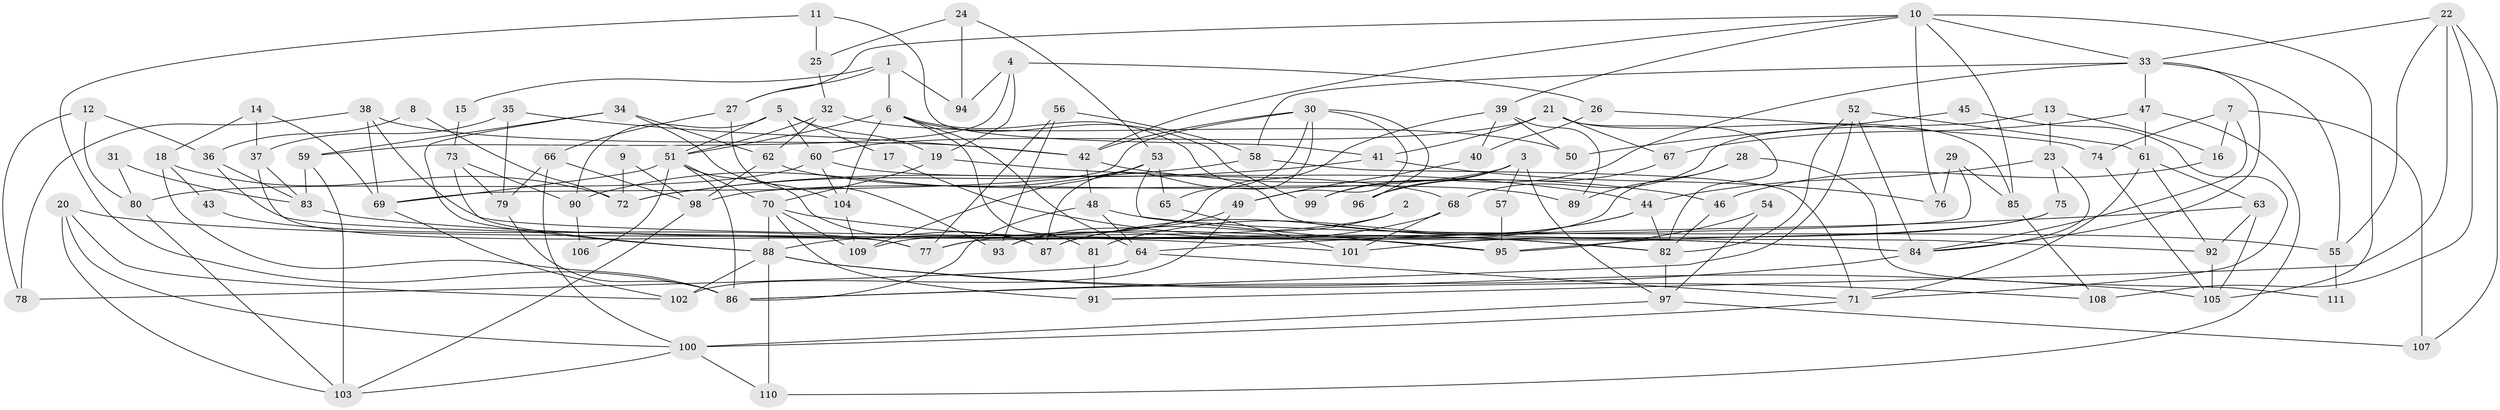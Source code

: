 // coarse degree distribution, {5: 0.08695652173913043, 10: 0.043478260869565216, 11: 0.06521739130434782, 7: 0.08695652173913043, 13: 0.043478260869565216, 6: 0.06521739130434782, 2: 0.10869565217391304, 8: 0.06521739130434782, 4: 0.17391304347826086, 3: 0.17391304347826086, 12: 0.021739130434782608, 9: 0.043478260869565216, 1: 0.021739130434782608}
// Generated by graph-tools (version 1.1) at 2025/51/03/04/25 22:51:13]
// undirected, 111 vertices, 222 edges
graph export_dot {
  node [color=gray90,style=filled];
  1;
  2;
  3;
  4;
  5;
  6;
  7;
  8;
  9;
  10;
  11;
  12;
  13;
  14;
  15;
  16;
  17;
  18;
  19;
  20;
  21;
  22;
  23;
  24;
  25;
  26;
  27;
  28;
  29;
  30;
  31;
  32;
  33;
  34;
  35;
  36;
  37;
  38;
  39;
  40;
  41;
  42;
  43;
  44;
  45;
  46;
  47;
  48;
  49;
  50;
  51;
  52;
  53;
  54;
  55;
  56;
  57;
  58;
  59;
  60;
  61;
  62;
  63;
  64;
  65;
  66;
  67;
  68;
  69;
  70;
  71;
  72;
  73;
  74;
  75;
  76;
  77;
  78;
  79;
  80;
  81;
  82;
  83;
  84;
  85;
  86;
  87;
  88;
  89;
  90;
  91;
  92;
  93;
  94;
  95;
  96;
  97;
  98;
  99;
  100;
  101;
  102;
  103;
  104;
  105;
  106;
  107;
  108;
  109;
  110;
  111;
  1 -- 6;
  1 -- 27;
  1 -- 15;
  1 -- 94;
  2 -- 88;
  2 -- 87;
  3 -- 97;
  3 -- 98;
  3 -- 57;
  3 -- 96;
  3 -- 99;
  4 -- 59;
  4 -- 19;
  4 -- 26;
  4 -- 94;
  5 -- 51;
  5 -- 60;
  5 -- 17;
  5 -- 19;
  5 -- 90;
  6 -- 51;
  6 -- 99;
  6 -- 64;
  6 -- 81;
  6 -- 92;
  6 -- 104;
  7 -- 84;
  7 -- 74;
  7 -- 16;
  7 -- 107;
  8 -- 36;
  8 -- 72;
  9 -- 72;
  9 -- 98;
  10 -- 85;
  10 -- 105;
  10 -- 27;
  10 -- 33;
  10 -- 39;
  10 -- 42;
  10 -- 76;
  11 -- 86;
  11 -- 41;
  11 -- 25;
  12 -- 78;
  12 -- 36;
  12 -- 80;
  13 -- 16;
  13 -- 68;
  13 -- 23;
  14 -- 69;
  14 -- 37;
  14 -- 18;
  15 -- 73;
  16 -- 46;
  17 -- 82;
  18 -- 86;
  18 -- 43;
  18 -- 72;
  19 -- 70;
  19 -- 44;
  20 -- 101;
  20 -- 103;
  20 -- 100;
  20 -- 102;
  21 -- 67;
  21 -- 82;
  21 -- 41;
  21 -- 60;
  21 -- 85;
  22 -- 91;
  22 -- 107;
  22 -- 33;
  22 -- 55;
  22 -- 108;
  23 -- 84;
  23 -- 44;
  23 -- 75;
  24 -- 94;
  24 -- 53;
  24 -- 25;
  25 -- 32;
  26 -- 40;
  26 -- 74;
  27 -- 66;
  27 -- 93;
  28 -- 89;
  28 -- 93;
  28 -- 111;
  29 -- 76;
  29 -- 85;
  29 -- 77;
  30 -- 87;
  30 -- 42;
  30 -- 49;
  30 -- 65;
  30 -- 69;
  30 -- 96;
  31 -- 83;
  31 -- 80;
  32 -- 51;
  32 -- 50;
  32 -- 62;
  33 -- 47;
  33 -- 55;
  33 -- 58;
  33 -- 84;
  33 -- 99;
  34 -- 104;
  34 -- 59;
  34 -- 62;
  34 -- 88;
  35 -- 79;
  35 -- 42;
  35 -- 37;
  36 -- 83;
  36 -- 84;
  37 -- 77;
  37 -- 83;
  38 -- 42;
  38 -- 69;
  38 -- 78;
  38 -- 95;
  39 -- 109;
  39 -- 40;
  39 -- 50;
  39 -- 89;
  40 -- 49;
  41 -- 72;
  41 -- 76;
  42 -- 48;
  42 -- 46;
  43 -- 77;
  44 -- 81;
  44 -- 82;
  44 -- 87;
  45 -- 71;
  45 -- 50;
  46 -- 82;
  47 -- 110;
  47 -- 61;
  47 -- 67;
  48 -- 55;
  48 -- 64;
  48 -- 86;
  49 -- 102;
  49 -- 93;
  51 -- 70;
  51 -- 86;
  51 -- 69;
  51 -- 87;
  51 -- 106;
  52 -- 84;
  52 -- 61;
  52 -- 82;
  52 -- 86;
  53 -- 65;
  53 -- 90;
  53 -- 95;
  53 -- 109;
  54 -- 97;
  54 -- 95;
  55 -- 111;
  56 -- 58;
  56 -- 93;
  56 -- 77;
  57 -- 95;
  58 -- 71;
  58 -- 72;
  59 -- 103;
  59 -- 83;
  60 -- 104;
  60 -- 68;
  60 -- 80;
  61 -- 92;
  61 -- 63;
  61 -- 71;
  62 -- 89;
  62 -- 98;
  63 -- 105;
  63 -- 64;
  63 -- 92;
  64 -- 71;
  64 -- 78;
  65 -- 101;
  66 -- 100;
  66 -- 98;
  66 -- 79;
  67 -- 96;
  68 -- 77;
  68 -- 101;
  69 -- 102;
  70 -- 88;
  70 -- 82;
  70 -- 91;
  70 -- 109;
  71 -- 100;
  73 -- 79;
  73 -- 88;
  73 -- 90;
  74 -- 105;
  75 -- 95;
  75 -- 101;
  79 -- 86;
  80 -- 103;
  81 -- 91;
  82 -- 97;
  83 -- 84;
  84 -- 86;
  85 -- 108;
  88 -- 102;
  88 -- 105;
  88 -- 108;
  88 -- 110;
  90 -- 106;
  92 -- 105;
  97 -- 100;
  97 -- 107;
  98 -- 103;
  100 -- 103;
  100 -- 110;
  104 -- 109;
}
